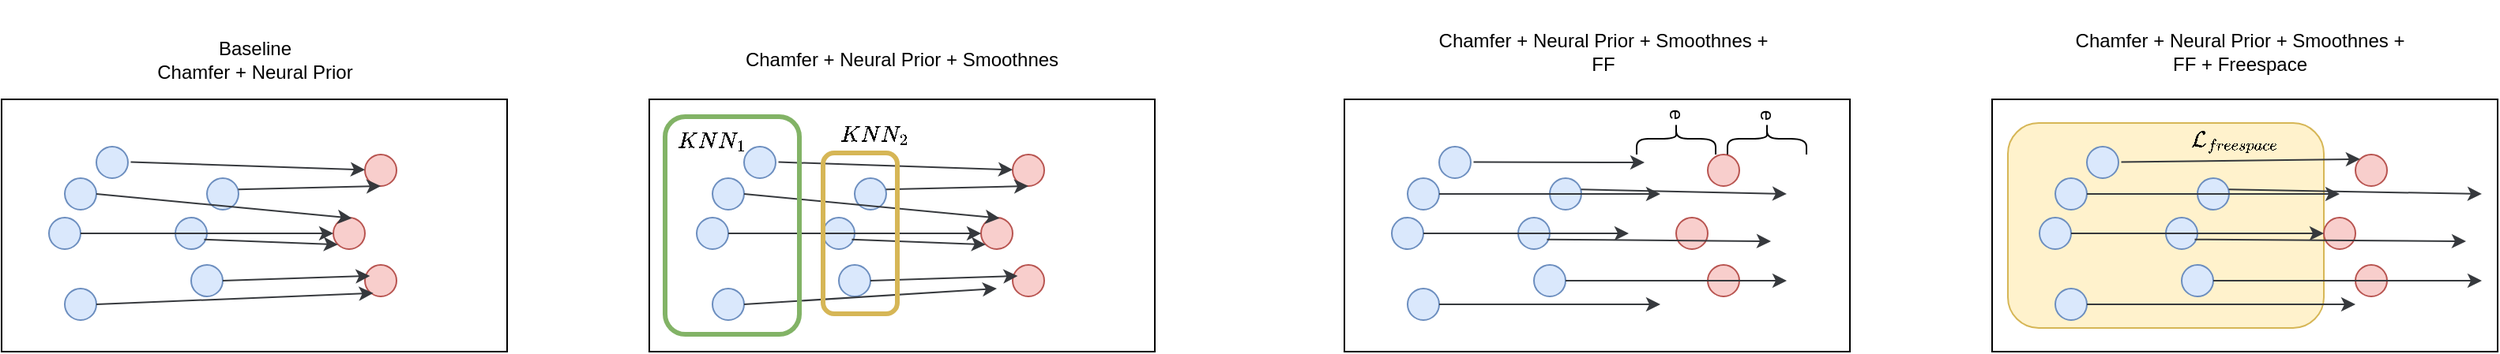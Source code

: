 <mxfile version="20.5.3" type="embed"><diagram id="23iRSUPoRavnBvh4doch" name="Page-1"><mxGraphModel dx="83" dy="2169" grid="1" gridSize="10" guides="1" tooltips="1" connect="1" arrows="1" fold="1" page="1" pageScale="1" pageWidth="827" pageHeight="1169" math="1" shadow="0"><root><mxCell id="0"/><mxCell id="1" parent="0"/><mxCell id="2" value="" style="rounded=0;whiteSpace=wrap;html=1;fillColor=default;movable=1;resizable=1;rotatable=1;deletable=1;editable=1;locked=0;connectable=1;" vertex="1" parent="1"><mxGeometry x="3050" y="220" width="320" height="160" as="geometry"/></mxCell><mxCell id="3" value="" style="rounded=1;whiteSpace=wrap;html=1;fillColor=#fff2cc;strokeColor=#d6b656;" vertex="1" parent="1"><mxGeometry x="3060" y="235" width="200" height="130" as="geometry"/></mxCell><mxCell id="4" value="" style="rounded=0;whiteSpace=wrap;html=1;fillColor=default;movable=1;resizable=1;rotatable=1;deletable=1;editable=1;locked=0;connectable=1;" vertex="1" parent="1"><mxGeometry x="2640" y="220" width="320" height="160" as="geometry"/></mxCell><mxCell id="5" value="" style="rounded=0;whiteSpace=wrap;html=1;fillColor=default;" vertex="1" parent="1"><mxGeometry x="1790" y="220" width="320" height="160" as="geometry"/></mxCell><mxCell id="6" value="" style="ellipse;whiteSpace=wrap;html=1;aspect=fixed;fillColor=#dae8fc;strokeColor=#6c8ebf;" vertex="1" parent="1"><mxGeometry x="1830" y="270" width="20" height="20" as="geometry"/></mxCell><mxCell id="7" value="" style="ellipse;whiteSpace=wrap;html=1;aspect=fixed;fillColor=#f8cecc;strokeColor=#b85450;direction=south;" vertex="1" parent="1"><mxGeometry x="2020" y="255" width="20" height="20" as="geometry"/></mxCell><mxCell id="8" value="" style="ellipse;whiteSpace=wrap;html=1;aspect=fixed;fillColor=#f8cecc;strokeColor=#b85450;direction=south;" vertex="1" parent="1"><mxGeometry x="2000" y="295" width="20" height="20" as="geometry"/></mxCell><mxCell id="9" value="" style="ellipse;whiteSpace=wrap;html=1;aspect=fixed;fillColor=#f8cecc;strokeColor=#b85450;direction=south;" vertex="1" parent="1"><mxGeometry x="2020" y="325" width="20" height="20" as="geometry"/></mxCell><mxCell id="10" value="" style="ellipse;whiteSpace=wrap;html=1;aspect=fixed;fillColor=#dae8fc;strokeColor=#6c8ebf;" vertex="1" parent="1"><mxGeometry x="1820" y="295" width="20" height="20" as="geometry"/></mxCell><mxCell id="11" value="" style="ellipse;whiteSpace=wrap;html=1;aspect=fixed;fillColor=#dae8fc;strokeColor=#6c8ebf;" vertex="1" parent="1"><mxGeometry x="1830" y="340" width="20" height="20" as="geometry"/></mxCell><mxCell id="12" value="" style="ellipse;whiteSpace=wrap;html=1;aspect=fixed;fillColor=#dae8fc;strokeColor=#6c8ebf;" vertex="1" parent="1"><mxGeometry x="1920" y="270" width="20" height="20" as="geometry"/></mxCell><mxCell id="13" value="" style="ellipse;whiteSpace=wrap;html=1;aspect=fixed;fillColor=#dae8fc;strokeColor=#6c8ebf;" vertex="1" parent="1"><mxGeometry x="1900" y="295" width="20" height="20" as="geometry"/></mxCell><mxCell id="14" value="" style="ellipse;whiteSpace=wrap;html=1;aspect=fixed;fillColor=#dae8fc;strokeColor=#6c8ebf;" vertex="1" parent="1"><mxGeometry x="1910" y="325" width="20" height="20" as="geometry"/></mxCell><mxCell id="15" value="" style="ellipse;whiteSpace=wrap;html=1;aspect=fixed;fillColor=#dae8fc;strokeColor=#6c8ebf;" vertex="1" parent="1"><mxGeometry x="1850" y="250" width="20" height="20" as="geometry"/></mxCell><mxCell id="16" value="" style="endArrow=classic;html=1;rounded=0;exitX=1;exitY=0.5;exitDx=0;exitDy=0;entryX=0.895;entryY=0.737;entryDx=0;entryDy=0;entryPerimeter=0;fillColor=#cdeb8b;strokeColor=#36393d;" edge="1" parent="1" source="11" target="9"><mxGeometry width="50" height="50" relative="1" as="geometry"><mxPoint x="1900" y="340" as="sourcePoint"/><mxPoint x="1950" y="290" as="targetPoint"/></mxGeometry></mxCell><mxCell id="17" value="" style="endArrow=classic;html=1;rounded=0;exitX=1.088;exitY=0.489;exitDx=0;exitDy=0;exitPerimeter=0;fillColor=#cdeb8b;strokeColor=#36393d;" edge="1" parent="1" source="15" target="7"><mxGeometry width="50" height="50" relative="1" as="geometry"><mxPoint x="1870" y="257" as="sourcePoint"/><mxPoint x="2045" y="250" as="targetPoint"/></mxGeometry></mxCell><mxCell id="18" value="" style="endArrow=classic;html=1;rounded=0;exitX=1;exitY=0.5;exitDx=0;exitDy=0;entryX=0.018;entryY=0.412;entryDx=0;entryDy=0;entryPerimeter=0;fillColor=#cdeb8b;strokeColor=#36393d;" edge="1" parent="1" source="6" target="8"><mxGeometry width="50" height="50" relative="1" as="geometry"><mxPoint x="1882" y="270" as="sourcePoint"/><mxPoint x="2030" y="275" as="targetPoint"/></mxGeometry></mxCell><mxCell id="19" value="" style="endArrow=classic;html=1;rounded=0;exitX=1;exitY=0.5;exitDx=0;exitDy=0;entryX=0.5;entryY=1;entryDx=0;entryDy=0;fillColor=#cdeb8b;strokeColor=#36393d;" edge="1" parent="1" source="10" target="8"><mxGeometry width="50" height="50" relative="1" as="geometry"><mxPoint x="1860" y="290" as="sourcePoint"/><mxPoint x="2022" y="305" as="targetPoint"/></mxGeometry></mxCell><mxCell id="20" value="" style="endArrow=classic;html=1;rounded=0;exitX=1;exitY=0.5;exitDx=0;exitDy=0;entryX=0.349;entryY=0.841;entryDx=0;entryDy=0;entryPerimeter=0;fillColor=#cdeb8b;strokeColor=#36393d;" edge="1" parent="1" source="14" target="9"><mxGeometry width="50" height="50" relative="1" as="geometry"><mxPoint x="1850" y="315" as="sourcePoint"/><mxPoint x="2010" y="315" as="targetPoint"/></mxGeometry></mxCell><mxCell id="21" value="" style="endArrow=classic;html=1;rounded=0;exitX=0.912;exitY=0.694;exitDx=0;exitDy=0;entryX=1;entryY=1;entryDx=0;entryDy=0;exitPerimeter=0;fillColor=#cdeb8b;strokeColor=#36393d;" edge="1" parent="1" source="13" target="8"><mxGeometry width="50" height="50" relative="1" as="geometry"><mxPoint x="1940" y="345" as="sourcePoint"/><mxPoint x="2033" y="342" as="targetPoint"/></mxGeometry></mxCell><mxCell id="22" value="" style="endArrow=classic;html=1;rounded=0;exitX=0.99;exitY=0.359;exitDx=0;exitDy=0;entryX=1;entryY=0.5;entryDx=0;entryDy=0;exitPerimeter=0;fillColor=#cdeb8b;strokeColor=#36393d;" edge="1" parent="1" source="12" target="7"><mxGeometry width="50" height="50" relative="1" as="geometry"><mxPoint x="1928" y="319" as="sourcePoint"/><mxPoint x="2013" y="322" as="targetPoint"/></mxGeometry></mxCell><mxCell id="23" value="Baseline&lt;br&gt;Chamfer + Neural Prior" style="text;html=1;strokeColor=none;fillColor=none;align=center;verticalAlign=middle;whiteSpace=wrap;rounded=0;" vertex="1" parent="1"><mxGeometry x="1862.5" y="180" width="175" height="30" as="geometry"/></mxCell><mxCell id="24" value="" style="rounded=0;whiteSpace=wrap;html=1;fillColor=default;" vertex="1" parent="1"><mxGeometry x="2200" y="220" width="320" height="160" as="geometry"/></mxCell><mxCell id="25" value="" style="ellipse;whiteSpace=wrap;html=1;aspect=fixed;fillColor=#dae8fc;strokeColor=#6c8ebf;" vertex="1" parent="1"><mxGeometry x="2240" y="270" width="20" height="20" as="geometry"/></mxCell><mxCell id="26" value="" style="ellipse;whiteSpace=wrap;html=1;aspect=fixed;fillColor=#f8cecc;strokeColor=#b85450;direction=south;" vertex="1" parent="1"><mxGeometry x="2430" y="255" width="20" height="20" as="geometry"/></mxCell><mxCell id="27" value="" style="ellipse;whiteSpace=wrap;html=1;aspect=fixed;fillColor=#f8cecc;strokeColor=#b85450;direction=south;" vertex="1" parent="1"><mxGeometry x="2410" y="295" width="20" height="20" as="geometry"/></mxCell><mxCell id="28" value="" style="ellipse;whiteSpace=wrap;html=1;aspect=fixed;fillColor=#f8cecc;strokeColor=#b85450;direction=south;" vertex="1" parent="1"><mxGeometry x="2430" y="325" width="20" height="20" as="geometry"/></mxCell><mxCell id="29" value="" style="ellipse;whiteSpace=wrap;html=1;aspect=fixed;fillColor=#dae8fc;strokeColor=#6c8ebf;" vertex="1" parent="1"><mxGeometry x="2230" y="295" width="20" height="20" as="geometry"/></mxCell><mxCell id="30" value="" style="ellipse;whiteSpace=wrap;html=1;aspect=fixed;fillColor=#dae8fc;strokeColor=#6c8ebf;" vertex="1" parent="1"><mxGeometry x="2240" y="340" width="20" height="20" as="geometry"/></mxCell><mxCell id="31" value="" style="ellipse;whiteSpace=wrap;html=1;aspect=fixed;fillColor=#dae8fc;strokeColor=#6c8ebf;" vertex="1" parent="1"><mxGeometry x="2330" y="270" width="20" height="20" as="geometry"/></mxCell><mxCell id="32" value="" style="ellipse;whiteSpace=wrap;html=1;aspect=fixed;fillColor=#dae8fc;strokeColor=#6c8ebf;" vertex="1" parent="1"><mxGeometry x="2310" y="295" width="20" height="20" as="geometry"/></mxCell><mxCell id="33" value="" style="ellipse;whiteSpace=wrap;html=1;aspect=fixed;fillColor=#dae8fc;strokeColor=#6c8ebf;" vertex="1" parent="1"><mxGeometry x="2320" y="325" width="20" height="20" as="geometry"/></mxCell><mxCell id="34" value="" style="ellipse;whiteSpace=wrap;html=1;aspect=fixed;fillColor=#dae8fc;strokeColor=#6c8ebf;" vertex="1" parent="1"><mxGeometry x="2260" y="250" width="20" height="20" as="geometry"/></mxCell><mxCell id="35" value="" style="endArrow=classic;html=1;rounded=0;exitX=1;exitY=0.5;exitDx=0;exitDy=0;fillColor=#cdeb8b;strokeColor=#36393d;movable=1;resizable=1;rotatable=1;deletable=1;editable=1;locked=0;connectable=1;horizontal=1;labelPosition=right;verticalLabelPosition=middle;align=left;verticalAlign=middle;textDirection=ltr;" edge="1" parent="1" source="30"><mxGeometry width="50" height="50" relative="1" as="geometry"><mxPoint x="2310" y="340" as="sourcePoint"/><mxPoint x="2420" y="340" as="targetPoint"/></mxGeometry></mxCell><mxCell id="36" value="" style="endArrow=classic;html=1;rounded=0;exitX=1.088;exitY=0.489;exitDx=0;exitDy=0;exitPerimeter=0;fillColor=#cdeb8b;strokeColor=#36393d;" edge="1" parent="1" source="34" target="26"><mxGeometry width="50" height="50" relative="1" as="geometry"><mxPoint x="2280" y="257" as="sourcePoint"/><mxPoint x="2455" y="250" as="targetPoint"/></mxGeometry></mxCell><mxCell id="37" value="" style="endArrow=classic;html=1;rounded=0;exitX=1;exitY=0.5;exitDx=0;exitDy=0;entryX=0.018;entryY=0.412;entryDx=0;entryDy=0;entryPerimeter=0;fillColor=#cdeb8b;strokeColor=#36393d;" edge="1" parent="1" source="25" target="27"><mxGeometry width="50" height="50" relative="1" as="geometry"><mxPoint x="2292" y="270" as="sourcePoint"/><mxPoint x="2440" y="275" as="targetPoint"/></mxGeometry></mxCell><mxCell id="38" value="" style="endArrow=classic;html=1;rounded=0;exitX=1;exitY=0.5;exitDx=0;exitDy=0;entryX=0.5;entryY=1;entryDx=0;entryDy=0;fillColor=#cdeb8b;strokeColor=#36393d;" edge="1" parent="1" source="29" target="27"><mxGeometry width="50" height="50" relative="1" as="geometry"><mxPoint x="2270" y="290" as="sourcePoint"/><mxPoint x="2432" y="305" as="targetPoint"/></mxGeometry></mxCell><mxCell id="39" value="" style="endArrow=classic;html=1;rounded=0;exitX=1;exitY=0.5;exitDx=0;exitDy=0;entryX=0.349;entryY=0.841;entryDx=0;entryDy=0;entryPerimeter=0;fillColor=#cdeb8b;strokeColor=#36393d;" edge="1" parent="1" source="33" target="28"><mxGeometry width="50" height="50" relative="1" as="geometry"><mxPoint x="2260" y="315" as="sourcePoint"/><mxPoint x="2420" y="315" as="targetPoint"/></mxGeometry></mxCell><mxCell id="40" value="" style="endArrow=classic;html=1;rounded=0;exitX=0.912;exitY=0.694;exitDx=0;exitDy=0;entryX=1;entryY=1;entryDx=0;entryDy=0;exitPerimeter=0;fillColor=#cdeb8b;strokeColor=#36393d;" edge="1" parent="1" source="32" target="27"><mxGeometry width="50" height="50" relative="1" as="geometry"><mxPoint x="2350" y="345" as="sourcePoint"/><mxPoint x="2443" y="342" as="targetPoint"/></mxGeometry></mxCell><mxCell id="41" value="" style="endArrow=classic;html=1;rounded=0;exitX=0.99;exitY=0.359;exitDx=0;exitDy=0;entryX=1;entryY=0.5;entryDx=0;entryDy=0;exitPerimeter=0;fillColor=#cdeb8b;strokeColor=#36393d;" edge="1" parent="1" source="31" target="26"><mxGeometry width="50" height="50" relative="1" as="geometry"><mxPoint x="2338" y="319" as="sourcePoint"/><mxPoint x="2423" y="322" as="targetPoint"/></mxGeometry></mxCell><mxCell id="42" value="Chamfer + Neural Prior + Smoothnes" style="text;html=1;strokeColor=none;fillColor=none;align=center;verticalAlign=middle;whiteSpace=wrap;rounded=0;" vertex="1" parent="1"><mxGeometry x="2246.25" y="180" width="227.5" height="30" as="geometry"/></mxCell><mxCell id="43" value="Chamfer + Neural Prior + Smoothnes + FF" style="text;html=1;strokeColor=none;fillColor=none;align=center;verticalAlign=middle;whiteSpace=wrap;rounded=0;" vertex="1" parent="1"><mxGeometry x="2690" y="175" width="227.5" height="30" as="geometry"/></mxCell><mxCell id="44" value="Chamfer + Neural Prior + Smoothnes + FF + Freespace" style="text;html=1;strokeColor=none;fillColor=none;align=center;verticalAlign=middle;whiteSpace=wrap;rounded=0;" vertex="1" parent="1"><mxGeometry x="3093" y="157.5" width="227.5" height="65" as="geometry"/></mxCell><mxCell id="45" value="" style="ellipse;whiteSpace=wrap;html=1;aspect=fixed;fillColor=#dae8fc;strokeColor=#6c8ebf;" vertex="1" parent="1"><mxGeometry x="2680" y="270" width="20" height="20" as="geometry"/></mxCell><mxCell id="46" value="" style="ellipse;whiteSpace=wrap;html=1;aspect=fixed;fillColor=#f8cecc;strokeColor=#b85450;direction=south;" vertex="1" parent="1"><mxGeometry x="2870" y="255" width="20" height="20" as="geometry"/></mxCell><mxCell id="47" value="" style="ellipse;whiteSpace=wrap;html=1;aspect=fixed;fillColor=#f8cecc;strokeColor=#b85450;direction=south;" vertex="1" parent="1"><mxGeometry x="2850" y="295" width="20" height="20" as="geometry"/></mxCell><mxCell id="48" value="" style="ellipse;whiteSpace=wrap;html=1;aspect=fixed;fillColor=#f8cecc;strokeColor=#b85450;direction=south;" vertex="1" parent="1"><mxGeometry x="2870" y="325" width="20" height="20" as="geometry"/></mxCell><mxCell id="49" value="" style="ellipse;whiteSpace=wrap;html=1;aspect=fixed;fillColor=#dae8fc;strokeColor=#6c8ebf;" vertex="1" parent="1"><mxGeometry x="2670" y="295" width="20" height="20" as="geometry"/></mxCell><mxCell id="50" value="" style="ellipse;whiteSpace=wrap;html=1;aspect=fixed;fillColor=#dae8fc;strokeColor=#6c8ebf;" vertex="1" parent="1"><mxGeometry x="2680" y="340" width="20" height="20" as="geometry"/></mxCell><mxCell id="51" value="" style="ellipse;whiteSpace=wrap;html=1;aspect=fixed;fillColor=#dae8fc;strokeColor=#6c8ebf;" vertex="1" parent="1"><mxGeometry x="2770" y="270" width="20" height="20" as="geometry"/></mxCell><mxCell id="52" value="" style="ellipse;whiteSpace=wrap;html=1;aspect=fixed;fillColor=#dae8fc;strokeColor=#6c8ebf;" vertex="1" parent="1"><mxGeometry x="2750" y="295" width="20" height="20" as="geometry"/></mxCell><mxCell id="53" value="" style="ellipse;whiteSpace=wrap;html=1;aspect=fixed;fillColor=#dae8fc;strokeColor=#6c8ebf;" vertex="1" parent="1"><mxGeometry x="2760" y="325" width="20" height="20" as="geometry"/></mxCell><mxCell id="54" value="" style="ellipse;whiteSpace=wrap;html=1;aspect=fixed;fillColor=#dae8fc;strokeColor=#6c8ebf;" vertex="1" parent="1"><mxGeometry x="2700" y="250" width="20" height="20" as="geometry"/></mxCell><mxCell id="55" value="" style="endArrow=classic;html=1;rounded=0;exitX=1;exitY=0.5;exitDx=0;exitDy=0;fillColor=#cdeb8b;strokeColor=#36393d;movable=1;resizable=1;rotatable=1;deletable=1;editable=1;locked=0;connectable=1;horizontal=1;labelPosition=right;verticalLabelPosition=middle;align=left;verticalAlign=middle;textDirection=ltr;" edge="1" parent="1" source="50"><mxGeometry width="50" height="50" relative="1" as="geometry"><mxPoint x="2750" y="340" as="sourcePoint"/><mxPoint x="2840" y="350" as="targetPoint"/></mxGeometry></mxCell><mxCell id="56" value="" style="endArrow=classic;html=1;rounded=0;exitX=1.088;exitY=0.489;exitDx=0;exitDy=0;exitPerimeter=0;fillColor=#cdeb8b;strokeColor=#36393d;" edge="1" parent="1" source="54"><mxGeometry width="50" height="50" relative="1" as="geometry"><mxPoint x="2720" y="257" as="sourcePoint"/><mxPoint x="2830" y="260" as="targetPoint"/></mxGeometry></mxCell><mxCell id="57" value="" style="endArrow=classic;html=1;rounded=0;exitX=1;exitY=0.5;exitDx=0;exitDy=0;fillColor=#cdeb8b;strokeColor=#36393d;" edge="1" parent="1" source="45"><mxGeometry width="50" height="50" relative="1" as="geometry"><mxPoint x="2732" y="270" as="sourcePoint"/><mxPoint x="2840" y="280" as="targetPoint"/></mxGeometry></mxCell><mxCell id="58" value="" style="endArrow=classic;html=1;rounded=0;exitX=1;exitY=0.5;exitDx=0;exitDy=0;fillColor=#cdeb8b;strokeColor=#36393d;" edge="1" parent="1" source="49"><mxGeometry width="50" height="50" relative="1" as="geometry"><mxPoint x="2710" y="290" as="sourcePoint"/><mxPoint x="2820" y="305" as="targetPoint"/></mxGeometry></mxCell><mxCell id="59" value="" style="endArrow=classic;html=1;rounded=0;exitX=1;exitY=0.5;exitDx=0;exitDy=0;fillColor=#cdeb8b;strokeColor=#36393d;" edge="1" parent="1" source="53"><mxGeometry width="50" height="50" relative="1" as="geometry"><mxPoint x="2700" y="315" as="sourcePoint"/><mxPoint x="2920" y="335" as="targetPoint"/></mxGeometry></mxCell><mxCell id="60" value="" style="endArrow=classic;html=1;rounded=0;exitX=0.912;exitY=0.694;exitDx=0;exitDy=0;exitPerimeter=0;fillColor=#cdeb8b;strokeColor=#36393d;" edge="1" parent="1" source="52"><mxGeometry width="50" height="50" relative="1" as="geometry"><mxPoint x="2790" y="345" as="sourcePoint"/><mxPoint x="2910" y="310" as="targetPoint"/></mxGeometry></mxCell><mxCell id="61" value="" style="endArrow=classic;html=1;rounded=0;exitX=0.99;exitY=0.359;exitDx=0;exitDy=0;exitPerimeter=0;fillColor=#cdeb8b;strokeColor=#36393d;" edge="1" parent="1" source="51"><mxGeometry width="50" height="50" relative="1" as="geometry"><mxPoint x="2778" y="319" as="sourcePoint"/><mxPoint x="2920" y="280" as="targetPoint"/></mxGeometry></mxCell><mxCell id="62" value="" style="ellipse;whiteSpace=wrap;html=1;aspect=fixed;fillColor=#dae8fc;strokeColor=#6c8ebf;" vertex="1" parent="1"><mxGeometry x="3090" y="270" width="20" height="20" as="geometry"/></mxCell><mxCell id="63" value="" style="ellipse;whiteSpace=wrap;html=1;aspect=fixed;fillColor=#f8cecc;strokeColor=#b85450;direction=south;" vertex="1" parent="1"><mxGeometry x="3280" y="255" width="20" height="20" as="geometry"/></mxCell><mxCell id="64" value="" style="ellipse;whiteSpace=wrap;html=1;aspect=fixed;fillColor=#f8cecc;strokeColor=#b85450;direction=south;" vertex="1" parent="1"><mxGeometry x="3260" y="295" width="20" height="20" as="geometry"/></mxCell><mxCell id="65" value="" style="ellipse;whiteSpace=wrap;html=1;aspect=fixed;fillColor=#f8cecc;strokeColor=#b85450;direction=south;" vertex="1" parent="1"><mxGeometry x="3280" y="325" width="20" height="20" as="geometry"/></mxCell><mxCell id="66" value="" style="ellipse;whiteSpace=wrap;html=1;aspect=fixed;fillColor=#dae8fc;strokeColor=#6c8ebf;" vertex="1" parent="1"><mxGeometry x="3080" y="295" width="20" height="20" as="geometry"/></mxCell><mxCell id="67" value="" style="ellipse;whiteSpace=wrap;html=1;aspect=fixed;fillColor=#dae8fc;strokeColor=#6c8ebf;" vertex="1" parent="1"><mxGeometry x="3090" y="340" width="20" height="20" as="geometry"/></mxCell><mxCell id="68" value="" style="ellipse;whiteSpace=wrap;html=1;aspect=fixed;fillColor=#dae8fc;strokeColor=#6c8ebf;" vertex="1" parent="1"><mxGeometry x="3180" y="270" width="20" height="20" as="geometry"/></mxCell><mxCell id="69" value="" style="ellipse;whiteSpace=wrap;html=1;aspect=fixed;fillColor=#dae8fc;strokeColor=#6c8ebf;" vertex="1" parent="1"><mxGeometry x="3160" y="295" width="20" height="20" as="geometry"/></mxCell><mxCell id="70" value="" style="ellipse;whiteSpace=wrap;html=1;aspect=fixed;fillColor=#dae8fc;strokeColor=#6c8ebf;" vertex="1" parent="1"><mxGeometry x="3170" y="325" width="20" height="20" as="geometry"/></mxCell><mxCell id="71" value="" style="ellipse;whiteSpace=wrap;html=1;aspect=fixed;fillColor=#dae8fc;strokeColor=#6c8ebf;" vertex="1" parent="1"><mxGeometry x="3110" y="250" width="20" height="20" as="geometry"/></mxCell><mxCell id="72" value="" style="endArrow=classic;html=1;rounded=0;exitX=1;exitY=0.5;exitDx=0;exitDy=0;fillColor=#cdeb8b;strokeColor=#36393d;movable=1;resizable=1;rotatable=1;deletable=1;editable=1;locked=0;connectable=1;horizontal=1;labelPosition=right;verticalLabelPosition=middle;align=left;verticalAlign=middle;textDirection=ltr;" edge="1" parent="1" source="67"><mxGeometry width="50" height="50" relative="1" as="geometry"><mxPoint x="3160" y="340" as="sourcePoint"/><mxPoint x="3280" y="350" as="targetPoint"/></mxGeometry></mxCell><mxCell id="73" value="" style="endArrow=classic;html=1;rounded=0;exitX=1.088;exitY=0.489;exitDx=0;exitDy=0;exitPerimeter=0;fillColor=#cdeb8b;strokeColor=#36393d;entryX=0;entryY=1;entryDx=0;entryDy=0;" edge="1" parent="1" source="71" target="63"><mxGeometry width="50" height="50" relative="1" as="geometry"><mxPoint x="3130" y="257" as="sourcePoint"/><mxPoint x="3305" y="250" as="targetPoint"/></mxGeometry></mxCell><mxCell id="74" value="" style="endArrow=classic;html=1;rounded=0;exitX=1;exitY=0.5;exitDx=0;exitDy=0;fillColor=#cdeb8b;strokeColor=#36393d;" edge="1" parent="1" source="62"><mxGeometry width="50" height="50" relative="1" as="geometry"><mxPoint x="3142" y="270" as="sourcePoint"/><mxPoint x="3270" y="280" as="targetPoint"/></mxGeometry></mxCell><mxCell id="75" value="" style="endArrow=classic;html=1;rounded=0;exitX=1;exitY=0.5;exitDx=0;exitDy=0;fillColor=#cdeb8b;strokeColor=#36393d;entryX=0.5;entryY=1;entryDx=0;entryDy=0;" edge="1" parent="1" source="66" target="64"><mxGeometry width="50" height="50" relative="1" as="geometry"><mxPoint x="3120" y="290" as="sourcePoint"/><mxPoint x="3230" y="305" as="targetPoint"/></mxGeometry></mxCell><mxCell id="76" value="" style="endArrow=classic;html=1;rounded=0;exitX=1;exitY=0.5;exitDx=0;exitDy=0;fillColor=#cdeb8b;strokeColor=#36393d;" edge="1" parent="1" source="70"><mxGeometry width="50" height="50" relative="1" as="geometry"><mxPoint x="3110" y="315" as="sourcePoint"/><mxPoint x="3360" y="335" as="targetPoint"/></mxGeometry></mxCell><mxCell id="77" value="" style="endArrow=classic;html=1;rounded=0;exitX=0.912;exitY=0.694;exitDx=0;exitDy=0;exitPerimeter=0;fillColor=#cdeb8b;strokeColor=#36393d;" edge="1" parent="1" source="69"><mxGeometry width="50" height="50" relative="1" as="geometry"><mxPoint x="3200" y="345" as="sourcePoint"/><mxPoint x="3350" y="310" as="targetPoint"/></mxGeometry></mxCell><mxCell id="78" value="" style="endArrow=classic;html=1;rounded=0;exitX=0.99;exitY=0.359;exitDx=0;exitDy=0;exitPerimeter=0;fillColor=#cdeb8b;strokeColor=#36393d;" edge="1" parent="1" source="68"><mxGeometry width="50" height="50" relative="1" as="geometry"><mxPoint x="3188" y="319" as="sourcePoint"/><mxPoint x="3360" y="280" as="targetPoint"/></mxGeometry></mxCell><mxCell id="79" value="$$ \mathcal{L}_{freespace}$$" style="text;html=1;strokeColor=none;fillColor=none;align=center;verticalAlign=middle;whiteSpace=wrap;rounded=0;" vertex="1" parent="1"><mxGeometry x="3173.75" y="230.5" width="60" height="30" as="geometry"/></mxCell><mxCell id="80" value="e" style="shape=curlyBracket;whiteSpace=wrap;html=1;rounded=1;labelPosition=left;verticalLabelPosition=middle;align=right;verticalAlign=middle;rotation=90;" vertex="1" parent="1"><mxGeometry x="2897.5" y="220" width="20" height="50" as="geometry"/></mxCell><mxCell id="81" value="e" style="shape=curlyBracket;whiteSpace=wrap;html=1;rounded=1;labelPosition=left;verticalLabelPosition=middle;align=right;verticalAlign=middle;rotation=90;" vertex="1" parent="1"><mxGeometry x="2840" y="220" width="20" height="50" as="geometry"/></mxCell><mxCell id="82" value="" style="rounded=1;whiteSpace=wrap;html=1;fillColor=none;strokeColor=#82b366;strokeWidth=3;" vertex="1" parent="1"><mxGeometry x="2210" y="231" width="85" height="138" as="geometry"/></mxCell><mxCell id="83" value="" style="rounded=1;whiteSpace=wrap;html=1;fillColor=none;strokeColor=#d6b656;strokeWidth=3;" vertex="1" parent="1"><mxGeometry x="2310" y="254" width="47" height="102" as="geometry"/></mxCell><mxCell id="84" value="$$KNN_2$$" style="text;html=1;strokeColor=none;fillColor=none;align=center;verticalAlign=middle;whiteSpace=wrap;rounded=0;" vertex="1" parent="1"><mxGeometry x="2313" y="227" width="60" height="30" as="geometry"/></mxCell><mxCell id="85" value="$$KNN_1$$" style="text;html=1;strokeColor=none;fillColor=none;align=center;verticalAlign=middle;whiteSpace=wrap;rounded=0;" vertex="1" parent="1"><mxGeometry x="2210" y="231" width="60" height="30" as="geometry"/></mxCell></root></mxGraphModel></diagram></mxfile>